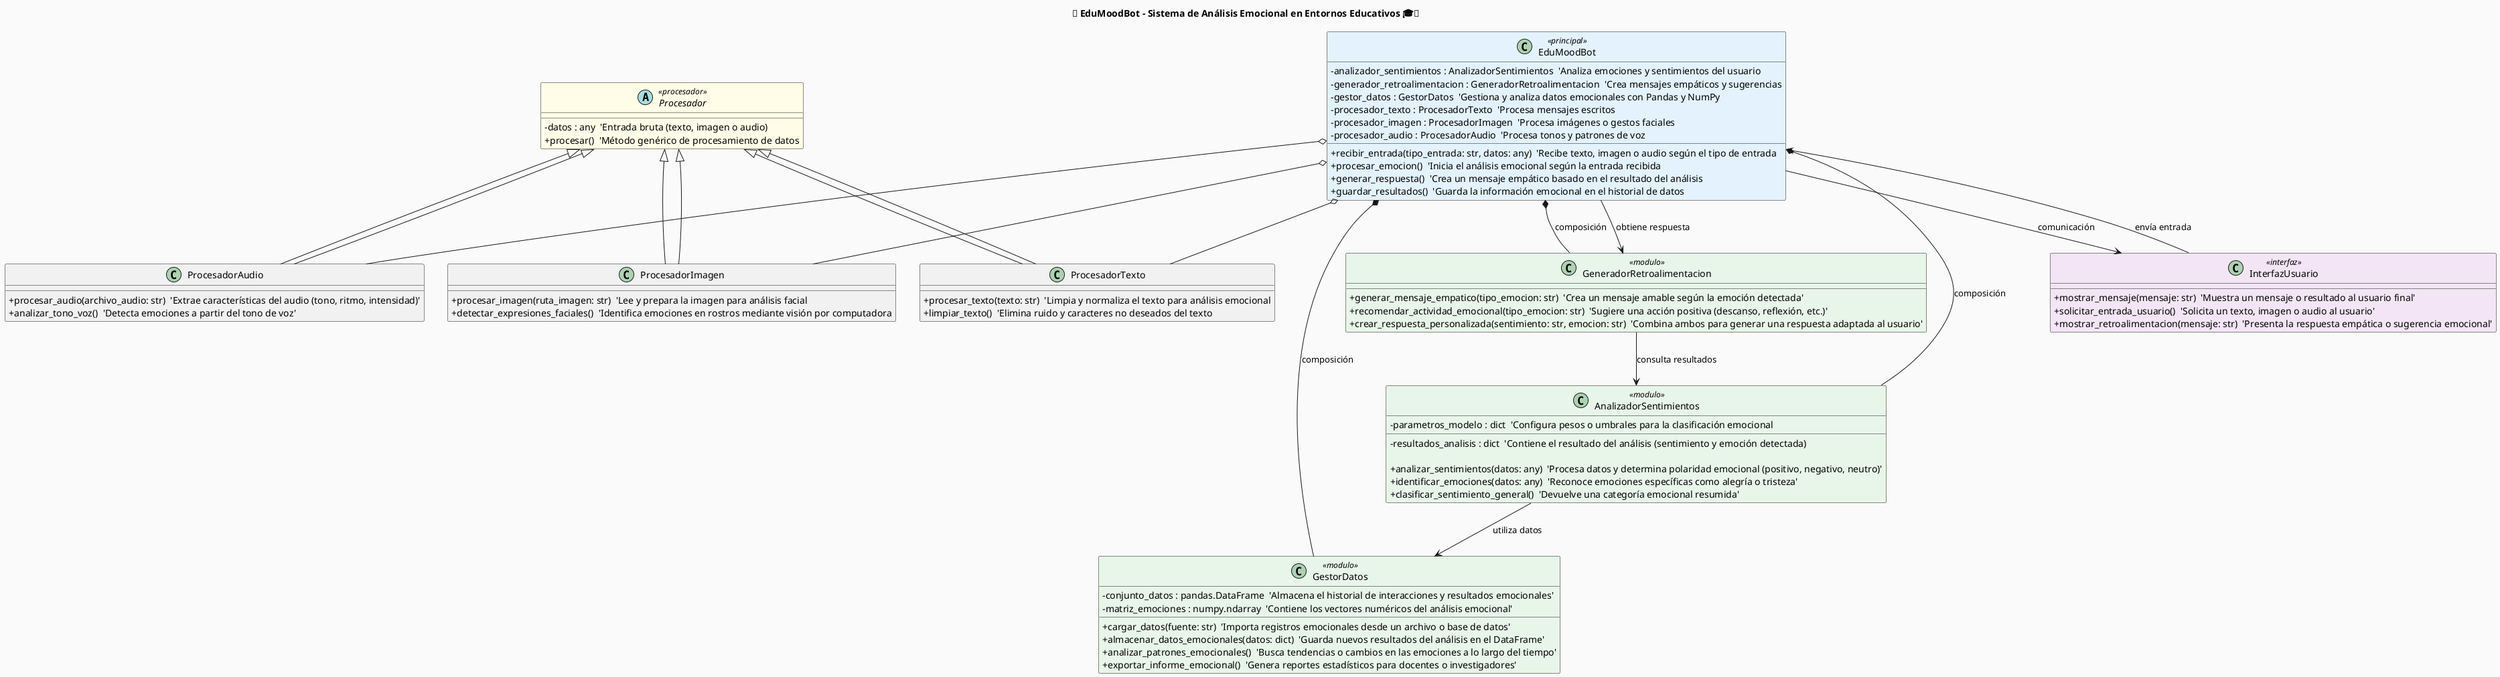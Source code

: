 @startuml
title 🌱 EduMoodBot – Sistema de Análisis Emocional en Entornos Educativos 🎓💬

skinparam backgroundColor #fafafa
skinparam classAttributeIconSize 0
skinparam shadowing false
skinparam class {
    BackgroundColor<<principal>> #e3f2fd
    BackgroundColor<<modulo>> #e8f5e9
    BackgroundColor<<procesador>> #fffde7
    BackgroundColor<<interfaz>> #f3e5f5
}

'======================================================
' CLASE PRINCIPAL
'======================================================
class EduMoodBot <<principal>> {
    - analizador_sentimientos : AnalizadorSentimientos  'Analiza emociones y sentimientos del usuario
    - generador_retroalimentacion : GeneradorRetroalimentacion  'Crea mensajes empáticos y sugerencias
    - gestor_datos : GestorDatos  'Gestiona y analiza datos emocionales con Pandas y NumPy
    - procesador_texto : ProcesadorTexto  'Procesa mensajes escritos
    - procesador_imagen : ProcesadorImagen  'Procesa imágenes o gestos faciales
    - procesador_audio : ProcesadorAudio  'Procesa tonos y patrones de voz

    + recibir_entrada(tipo_entrada: str, datos: any)  'Recibe texto, imagen o audio según el tipo de entrada
    + procesar_emocion()  'Inicia el análisis emocional según la entrada recibida
    + generar_respuesta()  'Crea un mensaje empático basado en el resultado del análisis
    + guardar_resultados()  'Guarda la información emocional en el historial de datos
}

'======================================================
' CLASE BASE Y SUBCLASES DE PROCESAMIENTO
'======================================================
abstract class Procesador <<procesador>> {
    - datos : any  'Entrada bruta (texto, imagen o audio)
    + procesar()  'Método genérico de procesamiento de datos
}

class ProcesadorTexto extends Procesador {
    + procesar_texto(texto: str)  'Limpia y normaliza el texto para análisis emocional
    + limpiar_texto()  'Elimina ruido y caracteres no deseados del texto
}

class ProcesadorImagen extends Procesador {
    + procesar_imagen(ruta_imagen: str)  'Lee y prepara la imagen para análisis facial
    + detectar_expresiones_faciales()  'Identifica emociones en rostros mediante visión por computadora
}

class ProcesadorAudio extends Procesador {
    + procesar_audio(archivo_audio: str)  'Extrae características del audio (tono, ritmo, intensidad)'
    + analizar_tono_voz()  'Detecta emociones a partir del tono de voz'
}

'======================================================
' CLASES DE ANÁLISIS Y RETROALIMENTACIÓN
'======================================================
class AnalizadorSentimientos <<modulo>> {
    - parametros_modelo : dict  'Configura pesos o umbrales para la clasificación emocional
    - resultados_analisis : dict  'Contiene el resultado del análisis (sentimiento y emoción detectada)

    + analizar_sentimientos(datos: any)  'Procesa datos y determina polaridad emocional (positivo, negativo, neutro)'
    + identificar_emociones(datos: any)  'Reconoce emociones específicas como alegría o tristeza'
    + clasificar_sentimiento_general()  'Devuelve una categoría emocional resumida'
}

class GeneradorRetroalimentacion <<modulo>> {
    + generar_mensaje_empatico(tipo_emocion: str)  'Crea un mensaje amable según la emoción detectada'
    + recomendar_actividad_emocional(tipo_emocion: str)  'Sugiere una acción positiva (descanso, reflexión, etc.)'
    + crear_respuesta_personalizada(sentimiento: str, emocion: str)  'Combina ambos para generar una respuesta adaptada al usuario'
}

'======================================================
' CLASE DE GESTIÓN DE DATOS
'======================================================
class GestorDatos <<modulo>> {
    - conjunto_datos : pandas.DataFrame  'Almacena el historial de interacciones y resultados emocionales'
    - matriz_emociones : numpy.ndarray  'Contiene los vectores numéricos del análisis emocional'

    + cargar_datos(fuente: str)  'Importa registros emocionales desde un archivo o base de datos'
    + almacenar_datos_emocionales(datos: dict)  'Guarda nuevos resultados del análisis en el DataFrame'
    + analizar_patrones_emocionales()  'Busca tendencias o cambios en las emociones a lo largo del tiempo'
    + exportar_informe_emocional()  'Genera reportes estadísticos para docentes o investigadores'
}

'======================================================
' INTERFAZ DE COMUNICACIÓN CON EL USUARIO
'======================================================
class InterfazUsuario <<interfaz>> {
    + mostrar_mensaje(mensaje: str)  'Muestra un mensaje o resultado al usuario final'
    + solicitar_entrada_usuario()  'Solicita un texto, imagen o audio al usuario'
    + mostrar_retroalimentacion(mensaje: str)  'Presenta la respuesta empática o sugerencia emocional'
}

'======================================================
' RELACIONES ENTRE CLASES
'======================================================
EduMoodBot *-- AnalizadorSentimientos : composición
EduMoodBot *-- GeneradorRetroalimentacion : composición
EduMoodBot *-- GestorDatos : composición
EduMoodBot o-- ProcesadorTexto
EduMoodBot o-- ProcesadorImagen
EduMoodBot o-- ProcesadorAudio
EduMoodBot --> InterfazUsuario : comunicación

Procesador <|-- ProcesadorTexto
Procesador <|-- ProcesadorImagen
Procesador <|-- ProcesadorAudio

AnalizadorSentimientos --> GestorDatos : utiliza datos
GeneradorRetroalimentacion --> AnalizadorSentimientos : consulta resultados
EduMoodBot --> GeneradorRetroalimentacion : obtiene respuesta
InterfazUsuario --> EduMoodBot : envía entrada

@enduml